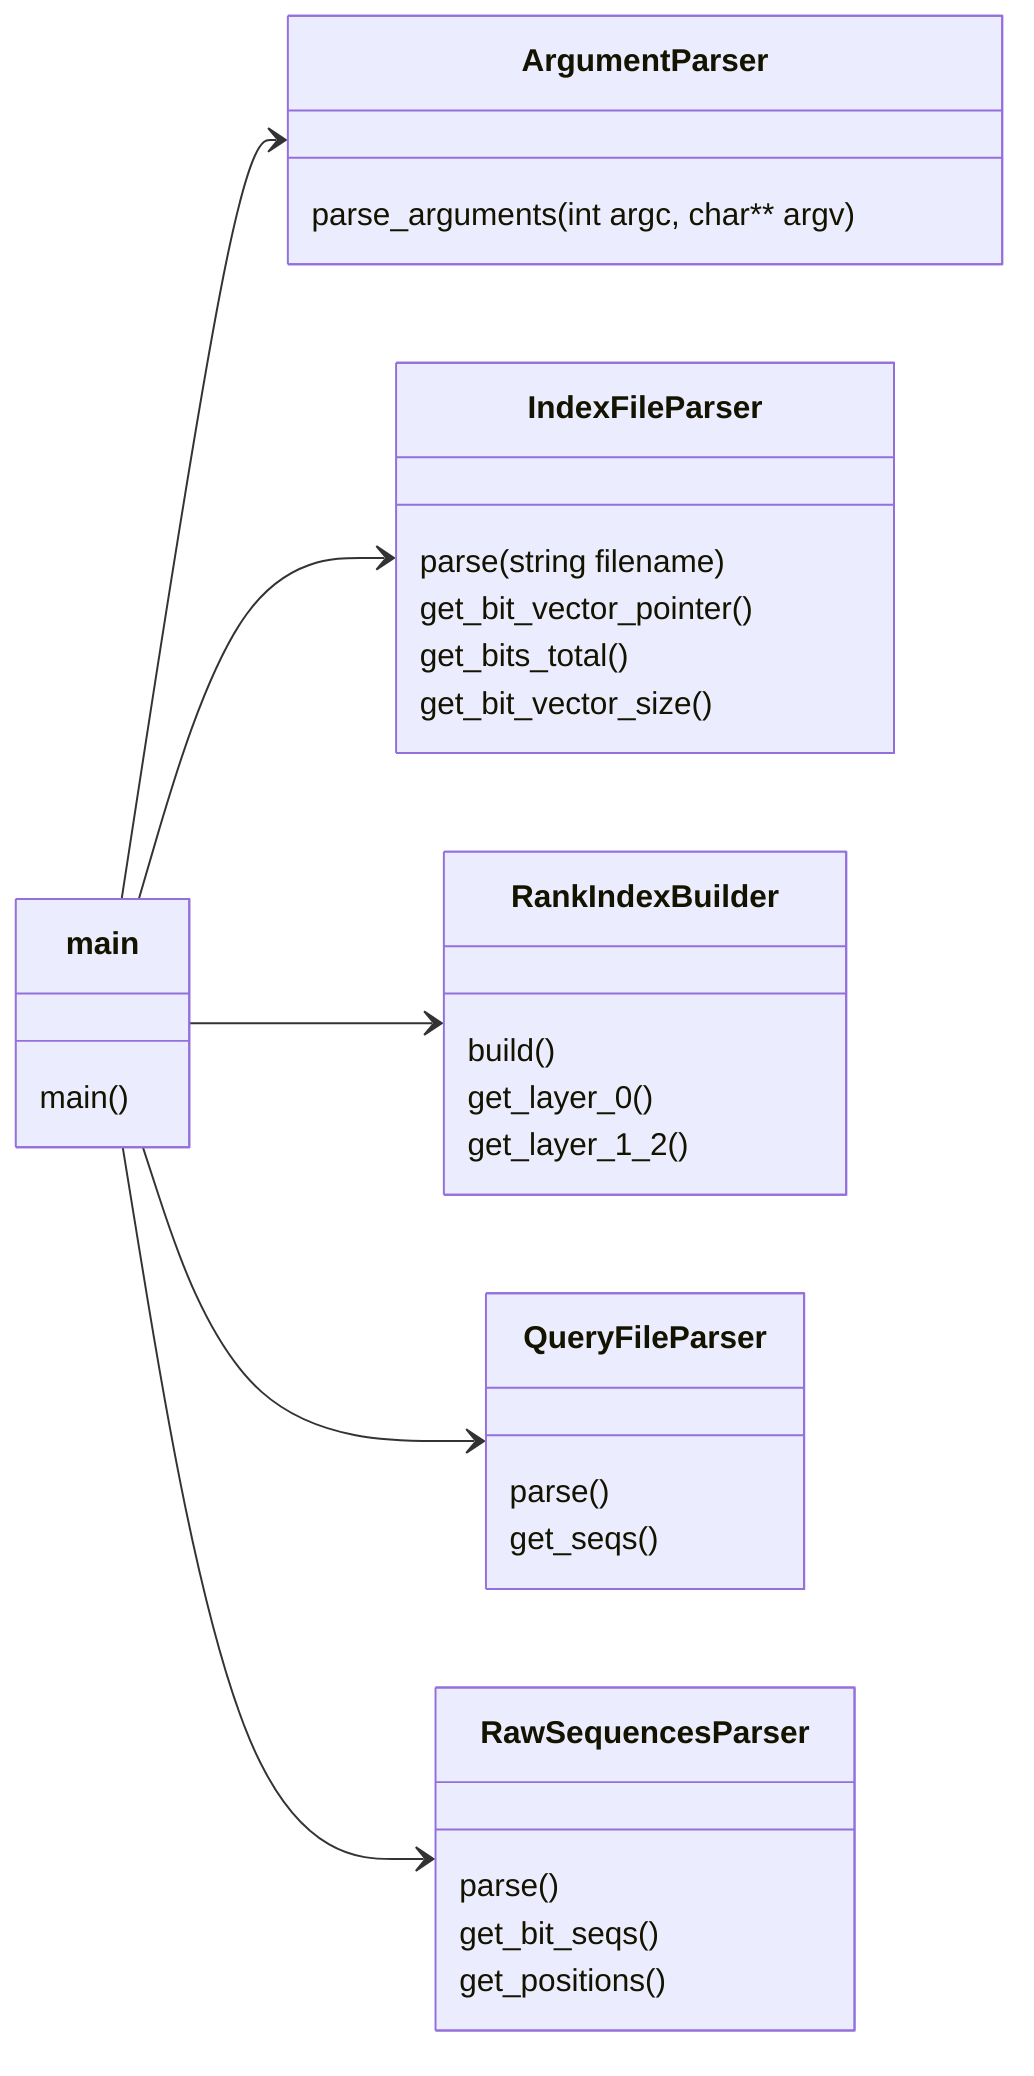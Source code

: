 classDiagram
  direction LR
  main --> ArgumentParser
  main --> IndexFileParser
  main --> RankIndexBuilder
  main --> QueryFileParser
  main --> RawSequencesParser
  class main {
    main()
  }
  class ArgumentParser {
    parse_arguments(int argc, char** argv)
  }
  class IndexFileParser {
    parse(string filename)
    get_bit_vector_pointer()
    get_bits_total()
    get_bit_vector_size()
  }
  class QueryFileParser {
    parse()
    get_seqs()
  }
  class RankIndexBuilder {
    build()
    get_layer_0()
    get_layer_1_2()
  }
  class RawSequencesParser {
    parse()
    get_bit_seqs()
    get_positions()
  }
